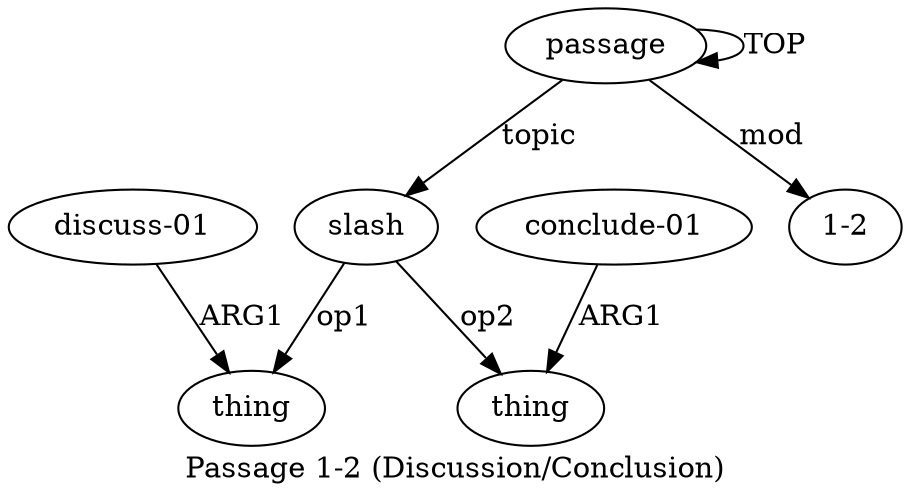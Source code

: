 digraph  {
	graph [label="Passage 1-2 (Discussion/Conclusion)"];
	node [label="\N"];
	a1	 [color=black,
		gold_ind=1,
		gold_label=slash,
		label=slash,
		test_ind=1,
		test_label=slash];
	a2	 [color=black,
		gold_ind=2,
		gold_label=thing,
		label=thing,
		test_ind=2,
		test_label=thing];
	a1 -> a2 [key=0,
	color=black,
	gold_label=op1,
	label=op1,
	test_label=op1];
a4 [color=black,
	gold_ind=4,
	gold_label=thing,
	label=thing,
	test_ind=4,
	test_label=thing];
a1 -> a4 [key=0,
color=black,
gold_label=op2,
label=op2,
test_label=op2];
a0 [color=black,
gold_ind=0,
gold_label=passage,
label=passage,
test_ind=0,
test_label=passage];
a0 -> a1 [key=0,
color=black,
gold_label=topic,
label=topic,
test_label=topic];
a0 -> a0 [key=0,
color=black,
gold_label=TOP,
label=TOP,
test_label=TOP];
"a0 1-2" [color=black,
gold_ind=-1,
gold_label="1-2",
label="1-2",
test_ind=-1,
test_label="1-2"];
a0 -> "a0 1-2" [key=0,
color=black,
gold_label=mod,
label=mod,
test_label=mod];
a3 [color=black,
gold_ind=3,
gold_label="discuss-01",
label="discuss-01",
test_ind=3,
test_label="discuss-01"];
a3 -> a2 [key=0,
color=black,
gold_label=ARG1,
label=ARG1,
test_label=ARG1];
a5 [color=black,
gold_ind=5,
gold_label="conclude-01",
label="conclude-01",
test_ind=5,
test_label="conclude-01"];
a5 -> a4 [key=0,
color=black,
gold_label=ARG1,
label=ARG1,
test_label=ARG1];
}
